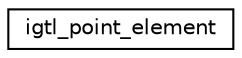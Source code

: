 digraph "Graphical Class Hierarchy"
{
  edge [fontname="Helvetica",fontsize="10",labelfontname="Helvetica",labelfontsize="10"];
  node [fontname="Helvetica",fontsize="10",shape=record];
  rankdir="LR";
  Node1 [label="igtl_point_element",height=0.2,width=0.4,color="black", fillcolor="white", style="filled",URL="$structigtl__point__element.html"];
}
